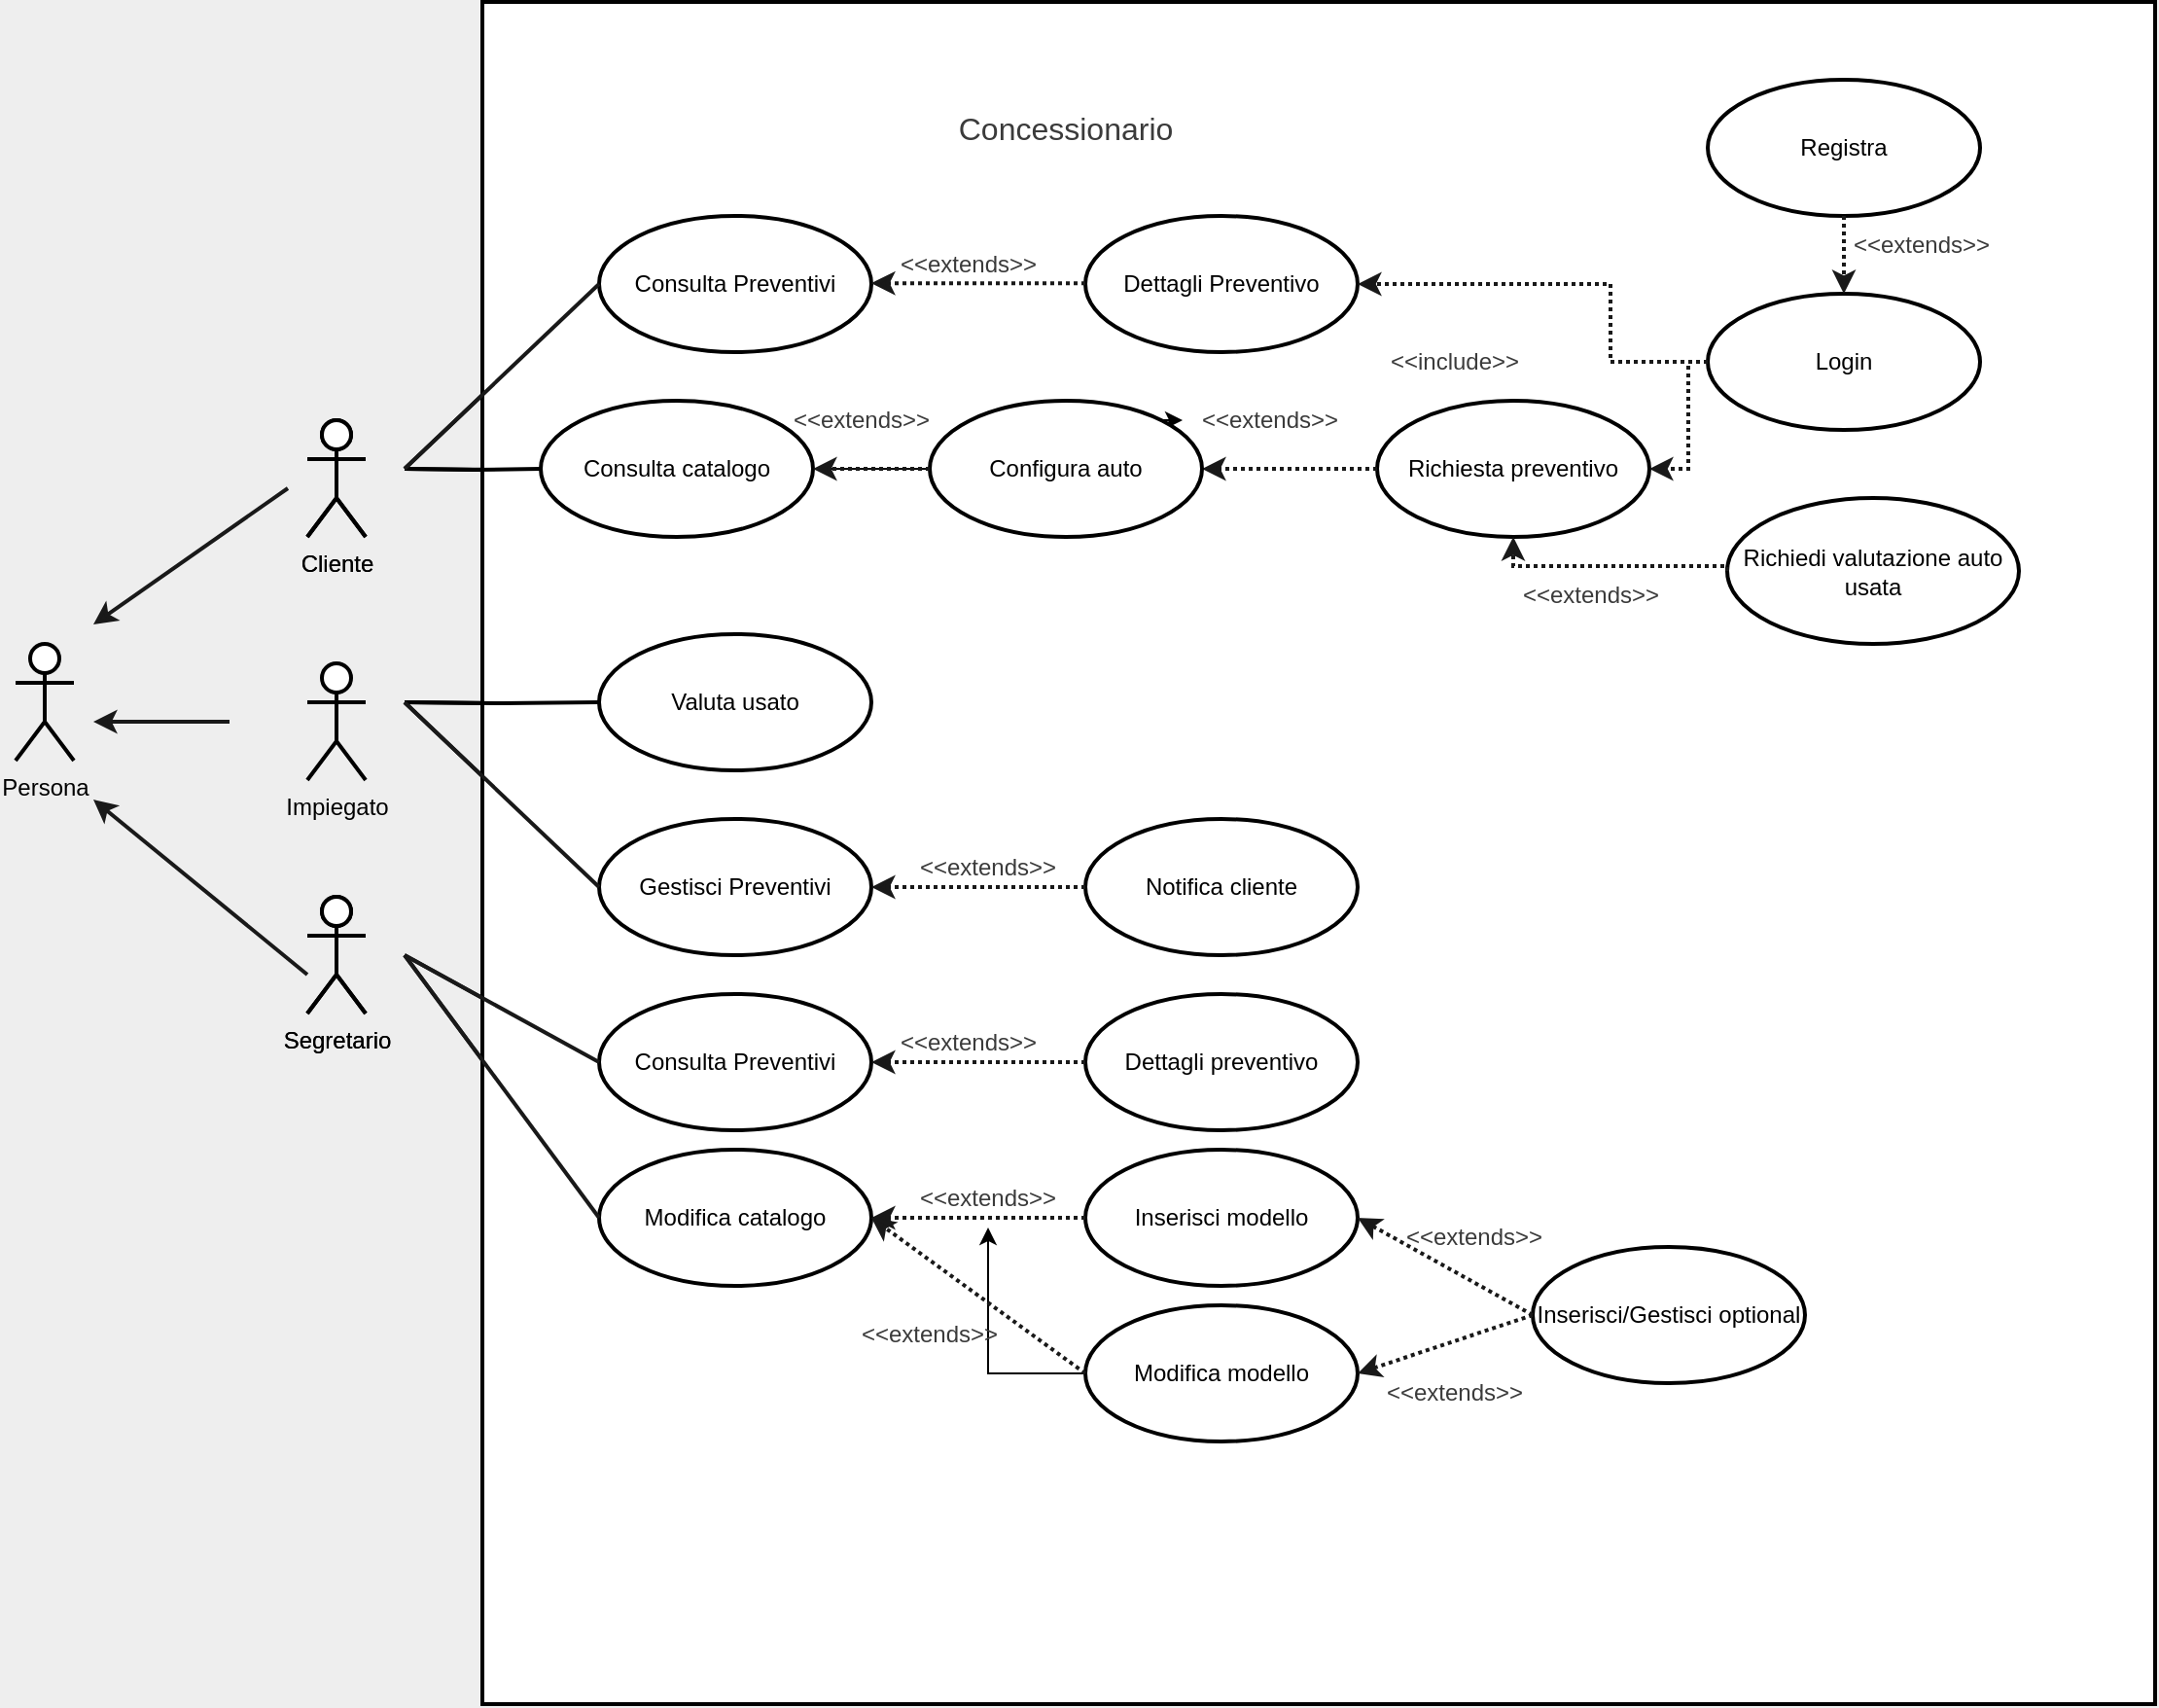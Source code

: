 <mxfile version="20.5.3" type="embed"><diagram id="ERxrzM34JgP0kjhDalQf" name="Page-1"><mxGraphModel dx="605" dy="551" grid="1" gridSize="10" guides="1" tooltips="1" connect="1" arrows="1" fold="1" page="0" pageScale="1" pageWidth="827" pageHeight="1169" background="#EEEEEE" math="0" shadow="0"><root><mxCell id="0"/><mxCell id="1" parent="0"/><mxCell id="130" style="edgeStyle=orthogonalEdgeStyle;rounded=0;orthogonalLoop=1;jettySize=auto;html=1;strokeColor=#000000;strokeWidth=2;fontColor=#000000;endArrow=none;endFill=0;" parent="1" target="129" edge="1"><mxGeometry relative="1" as="geometry"><mxPoint x="360" y="320" as="sourcePoint"/></mxGeometry></mxCell><mxCell id="111" value="Cliente" style="shape=umlActor;verticalLabelPosition=bottom;verticalAlign=top;html=1;strokeColor=#000000;strokeWidth=2;fontColor=#000000;fillColor=#FFFFFF;" parent="1" vertex="1"><mxGeometry x="310" y="295" width="30" height="60" as="geometry"/></mxCell><mxCell id="120" value="Richiesta preventivo" style="ellipse;whiteSpace=wrap;html=1;strokeColor=#000000;strokeWidth=2;fontColor=#000000;fillColor=#FFFFFF;" parent="1" vertex="1"><mxGeometry x="710" y="285" width="140" height="70" as="geometry"/></mxCell><mxCell id="144" style="edgeStyle=orthogonalEdgeStyle;rounded=0;orthogonalLoop=1;jettySize=auto;html=1;strokeColor=#191919;strokeWidth=2;dashed=1;dashPattern=1 1;" parent="1" source="129" target="120" edge="1"><mxGeometry relative="1" as="geometry"/></mxCell><mxCell id="129" value="Consulta catalogo" style="ellipse;whiteSpace=wrap;html=1;strokeColor=#000000;strokeWidth=2;fontColor=#000000;fillColor=#FFFFFF;" parent="1" vertex="1"><mxGeometry x="460" y="285" width="140" height="70" as="geometry"/></mxCell><mxCell id="131" value="Registra" style="ellipse;whiteSpace=wrap;html=1;strokeColor=#000000;strokeWidth=2;fontColor=#000000;fillColor=#FFFFFF;" parent="1" vertex="1"><mxGeometry x="860" y="320" width="140" height="70" as="geometry"/></mxCell><mxCell id="138" value="Segretario" style="shape=umlActor;verticalLabelPosition=bottom;verticalAlign=top;html=1;strokeColor=#000000;strokeWidth=2;fontColor=#000000;fillColor=#FFFFFF;" parent="1" vertex="1"><mxGeometry x="310" y="540" width="30" height="60" as="geometry"/></mxCell><mxCell id="139" value="Impiegato" style="shape=umlActor;verticalLabelPosition=bottom;verticalAlign=top;html=1;strokeColor=#000000;strokeWidth=2;fontColor=#000000;fillColor=#FFFFFF;" parent="1" vertex="1"><mxGeometry x="310" y="420" width="30" height="60" as="geometry"/></mxCell><mxCell id="147" style="edgeStyle=orthogonalEdgeStyle;rounded=0;orthogonalLoop=1;jettySize=auto;html=1;strokeColor=#191919;strokeWidth=2;dashed=1;dashPattern=1 1;" parent="1" source="146" target="120" edge="1"><mxGeometry relative="1" as="geometry"/></mxCell><mxCell id="146" value="Login" style="ellipse;whiteSpace=wrap;html=1;strokeColor=#000000;strokeWidth=2;fontColor=#000000;fillColor=#FFFFFF;" parent="1" vertex="1"><mxGeometry x="710" y="405" width="140" height="70" as="geometry"/></mxCell><mxCell id="148" value="&amp;lt;&amp;lt;include&amp;gt;&amp;gt;" style="text;html=1;strokeColor=none;fillColor=none;align=center;verticalAlign=middle;whiteSpace=wrap;rounded=0;fontColor=#3B3B3B;" parent="1" vertex="1"><mxGeometry x="710" y="370" width="60" height="30" as="geometry"/></mxCell><mxCell id="149" style="edgeStyle=orthogonalEdgeStyle;rounded=0;orthogonalLoop=1;jettySize=auto;html=1;exitX=0.5;exitY=1;exitDx=0;exitDy=0;strokeColor=#191919;strokeWidth=2;fontColor=#3B3B3B;endArrow=none;endFill=0;" parent="1" source="146" target="146" edge="1"><mxGeometry relative="1" as="geometry"/></mxCell><mxCell id="153" value="" style="endArrow=classic;html=1;rounded=0;strokeColor=#191919;strokeWidth=2;fontColor=#3B3B3B;entryX=1;entryY=0;entryDx=0;entryDy=0;dashed=1;dashPattern=1 1;" parent="1" source="131" target="146" edge="1"><mxGeometry width="50" height="50" relative="1" as="geometry"><mxPoint x="860" y="390" as="sourcePoint"/><mxPoint x="880" y="250" as="targetPoint"/></mxGeometry></mxCell><mxCell id="154" value="&amp;lt;&amp;lt;extends&amp;gt;&amp;gt;" style="text;html=1;strokeColor=none;fillColor=none;align=center;verticalAlign=middle;whiteSpace=wrap;rounded=0;fontColor=#3B3B3B;" parent="1" vertex="1"><mxGeometry x="850" y="400" width="60" height="30" as="geometry"/></mxCell><mxCell id="155" value="&amp;lt;&amp;lt;extends&amp;gt;&amp;gt;" style="text;html=1;strokeColor=none;fillColor=none;align=center;verticalAlign=middle;whiteSpace=wrap;rounded=0;fontColor=#3B3B3B;" parent="1" vertex="1"><mxGeometry x="620" y="290" width="60" height="30" as="geometry"/></mxCell><mxCell id="156" value="Finalizza preventivo" style="ellipse;whiteSpace=wrap;html=1;strokeColor=#000000;strokeWidth=2;fontColor=#000000;fillColor=#FFFFFF;" parent="1" vertex="1"><mxGeometry x="460" y="405" width="140" height="70" as="geometry"/></mxCell><mxCell id="157" style="edgeStyle=orthogonalEdgeStyle;rounded=0;orthogonalLoop=1;jettySize=auto;html=1;strokeColor=#000000;strokeWidth=2;fontColor=#000000;endArrow=none;endFill=0;entryX=0;entryY=0.5;entryDx=0;entryDy=0;" parent="1" target="156" edge="1"><mxGeometry relative="1" as="geometry"><mxPoint x="360" y="440" as="sourcePoint"/><mxPoint x="470" y="330" as="targetPoint"/></mxGeometry></mxCell><mxCell id="161" value="Gestisci preventivo" style="ellipse;whiteSpace=wrap;html=1;strokeColor=#000000;strokeWidth=2;fontColor=#000000;fillColor=#FFFFFF;" parent="1" vertex="1"><mxGeometry x="460" y="500" width="140" height="70" as="geometry"/></mxCell><mxCell id="168" value="" style="endArrow=none;html=1;rounded=0;strokeColor=#191919;strokeWidth=2;fontColor=#3B3B3B;entryX=0;entryY=0.5;entryDx=0;entryDy=0;" parent="1" target="161" edge="1"><mxGeometry width="50" height="50" relative="1" as="geometry"><mxPoint x="360" y="440" as="sourcePoint"/><mxPoint x="500" y="520" as="targetPoint"/></mxGeometry></mxCell><mxCell id="169" value="Visualizza preventivi" style="ellipse;whiteSpace=wrap;html=1;strokeColor=#000000;strokeWidth=2;fontColor=#000000;fillColor=#FFFFFF;" parent="1" vertex="1"><mxGeometry x="460" y="590" width="140" height="70" as="geometry"/></mxCell><mxCell id="173" value="Conferma preventivo" style="ellipse;whiteSpace=wrap;html=1;strokeColor=#000000;strokeWidth=2;fontColor=#000000;fillColor=#FFFFFF;" parent="1" vertex="1"><mxGeometry x="710" y="190" width="140" height="70" as="geometry"/></mxCell><mxCell id="175" value="" style="endArrow=classic;html=1;rounded=0;dashed=1;dashPattern=1 1;strokeColor=#191919;strokeWidth=2;fontColor=#3B3B3B;entryX=0;entryY=0.5;entryDx=0;entryDy=0;exitX=1;exitY=0.5;exitDx=0;exitDy=0;" parent="1" source="186" target="173" edge="1"><mxGeometry width="50" height="50" relative="1" as="geometry"><mxPoint x="760" y="310" as="sourcePoint"/><mxPoint x="810" y="260" as="targetPoint"/></mxGeometry></mxCell><mxCell id="176" value="&amp;lt;&amp;lt;extends&amp;gt;&amp;gt;" style="text;html=1;strokeColor=none;fillColor=none;align=center;verticalAlign=middle;whiteSpace=wrap;rounded=0;fontColor=#3B3B3B;" parent="1" vertex="1"><mxGeometry x="620" y="200" width="60" height="30" as="geometry"/></mxCell><mxCell id="177" value="" style="endArrow=none;html=1;rounded=0;strokeColor=#191919;strokeWidth=2;fontColor=#3B3B3B;entryX=0;entryY=0.5;entryDx=0;entryDy=0;" parent="1" target="169" edge="1"><mxGeometry width="50" height="50" relative="1" as="geometry"><mxPoint x="360" y="570" as="sourcePoint"/><mxPoint x="460" y="570" as="targetPoint"/></mxGeometry></mxCell><mxCell id="180" value="Inserisci modello" style="ellipse;whiteSpace=wrap;html=1;strokeColor=#000000;strokeWidth=2;fontColor=#000000;fillColor=#FFFFFF;" parent="1" vertex="1"><mxGeometry x="460" y="670" width="140" height="70" as="geometry"/></mxCell><mxCell id="181" value="Inserisci optional" style="ellipse;whiteSpace=wrap;html=1;strokeColor=#000000;strokeWidth=2;fontColor=#000000;fillColor=#FFFFFF;" parent="1" vertex="1"><mxGeometry x="710" y="670" width="140" height="70" as="geometry"/></mxCell><mxCell id="182" value="" style="endArrow=none;html=1;rounded=0;strokeColor=#191919;strokeWidth=2;fontColor=#3B3B3B;entryX=0;entryY=0.5;entryDx=0;entryDy=0;" parent="1" target="180" edge="1"><mxGeometry width="50" height="50" relative="1" as="geometry"><mxPoint x="360" y="570" as="sourcePoint"/><mxPoint x="470" y="635" as="targetPoint"/></mxGeometry></mxCell><mxCell id="183" value="" style="endArrow=classic;html=1;rounded=0;strokeColor=#191919;strokeWidth=2;fontColor=#3B3B3B;entryX=1;entryY=0.5;entryDx=0;entryDy=0;exitX=0;exitY=0.5;exitDx=0;exitDy=0;dashed=1;dashPattern=1 1;" parent="1" source="181" target="180" edge="1"><mxGeometry width="50" height="50" relative="1" as="geometry"><mxPoint x="720" y="660" as="sourcePoint"/><mxPoint x="770" y="610" as="targetPoint"/></mxGeometry></mxCell><mxCell id="184" value="&amp;lt;&amp;lt;extends&amp;gt;&amp;gt;" style="text;html=1;strokeColor=none;fillColor=none;align=center;verticalAlign=middle;whiteSpace=wrap;rounded=0;fontColor=#3B3B3B;" parent="1" vertex="1"><mxGeometry x="630" y="680" width="60" height="30" as="geometry"/></mxCell><mxCell id="185" value="&lt;font style=&quot;font-size: 16px;&quot;&gt;Concessionario&lt;/font&gt;" style="text;html=1;strokeColor=none;fillColor=none;align=center;verticalAlign=middle;whiteSpace=wrap;rounded=0;fontColor=#3B3B3B;" parent="1" vertex="1"><mxGeometry x="670" y="130" width="60" height="30" as="geometry"/></mxCell><mxCell id="186" value="Visualizza ordini" style="ellipse;whiteSpace=wrap;html=1;strokeColor=#000000;strokeWidth=2;fontColor=#000000;fillColor=#FFFFFF;" parent="1" vertex="1"><mxGeometry x="460" y="190" width="140" height="70" as="geometry"/></mxCell><mxCell id="188" value="" style="endArrow=none;html=1;rounded=0;strokeColor=#191919;strokeWidth=2;fontSize=16;fontColor=#0D0D0D;entryX=0;entryY=0.5;entryDx=0;entryDy=0;" parent="1" target="186" edge="1"><mxGeometry width="50" height="50" relative="1" as="geometry"><mxPoint x="360" y="320" as="sourcePoint"/><mxPoint x="450" y="240" as="targetPoint"/></mxGeometry></mxCell><mxCell id="189" value="" style="html=1;fillColor=#FFFFFF;strokeWidth=2;strokeColor=#000000;" parent="1" vertex="1"><mxGeometry x="400" y="80" width="860" height="875" as="geometry"/></mxCell><mxCell id="190" style="edgeStyle=orthogonalEdgeStyle;rounded=0;orthogonalLoop=1;jettySize=auto;html=1;strokeColor=#000000;strokeWidth=2;fontColor=#000000;endArrow=none;endFill=0;" parent="1" target="194" edge="1"><mxGeometry relative="1" as="geometry"><mxPoint x="360" y="320" as="sourcePoint"/></mxGeometry></mxCell><mxCell id="191" value="Cliente" style="shape=umlActor;verticalLabelPosition=bottom;verticalAlign=top;html=1;strokeColor=#000000;strokeWidth=2;fontColor=#000000;fillColor=#FFFFFF;" parent="1" vertex="1"><mxGeometry x="310" y="295" width="30" height="60" as="geometry"/></mxCell><mxCell id="192" value="Richiesta preventivo" style="ellipse;whiteSpace=wrap;html=1;strokeColor=#000000;strokeWidth=2;fontColor=#000000;fillColor=#FFFFFF;" parent="1" vertex="1"><mxGeometry x="860" y="285" width="140" height="70" as="geometry"/></mxCell><mxCell id="266" value="" style="edgeStyle=orthogonalEdgeStyle;rounded=0;orthogonalLoop=1;jettySize=auto;html=1;" parent="1" source="194" target="207" edge="1"><mxGeometry relative="1" as="geometry"/></mxCell><mxCell id="194" value="Consulta catalogo" style="ellipse;whiteSpace=wrap;html=1;strokeColor=#000000;strokeWidth=2;fontColor=#000000;fillColor=#FFFFFF;" parent="1" vertex="1"><mxGeometry x="430" y="285" width="140" height="70" as="geometry"/></mxCell><mxCell id="195" value="Registra" style="ellipse;whiteSpace=wrap;html=1;strokeColor=#000000;strokeWidth=2;fontColor=#000000;fillColor=#FFFFFF;" parent="1" vertex="1"><mxGeometry x="1030" y="120" width="140" height="70" as="geometry"/></mxCell><mxCell id="197" value="Segretario" style="shape=umlActor;verticalLabelPosition=bottom;verticalAlign=top;html=1;strokeColor=#000000;strokeWidth=2;fontColor=#000000;fillColor=#FFFFFF;" parent="1" vertex="1"><mxGeometry x="310" y="540" width="30" height="60" as="geometry"/></mxCell><mxCell id="199" value="" style="endArrow=classic;html=1;rounded=0;strokeWidth=2;strokeColor=#191919;" parent="1" edge="1"><mxGeometry width="50" height="50" relative="1" as="geometry"><mxPoint x="270" y="450" as="sourcePoint"/><mxPoint x="200" y="450" as="targetPoint"/></mxGeometry></mxCell><mxCell id="200" value="" style="endArrow=classic;html=1;rounded=0;strokeWidth=2;strokeColor=#191919;" parent="1" edge="1"><mxGeometry width="50" height="50" relative="1" as="geometry"><mxPoint x="310" y="580" as="sourcePoint"/><mxPoint x="200" y="490" as="targetPoint"/></mxGeometry></mxCell><mxCell id="201" style="edgeStyle=orthogonalEdgeStyle;rounded=0;orthogonalLoop=1;jettySize=auto;html=1;strokeColor=#191919;strokeWidth=2;dashed=1;dashPattern=1 1;exitX=0;exitY=0.5;exitDx=0;exitDy=0;" parent="1" source="202" target="192" edge="1"><mxGeometry relative="1" as="geometry"><Array as="points"><mxPoint x="1020" y="265"/><mxPoint x="1020" y="320"/></Array></mxGeometry></mxCell><mxCell id="202" value="Login" style="ellipse;whiteSpace=wrap;html=1;strokeColor=#000000;strokeWidth=2;fontColor=#000000;fillColor=#FFFFFF;" parent="1" vertex="1"><mxGeometry x="1030" y="230" width="140" height="70" as="geometry"/></mxCell><mxCell id="203" value="&amp;lt;&amp;lt;include&amp;gt;&amp;gt;" style="text;html=1;strokeColor=none;fillColor=none;align=center;verticalAlign=middle;whiteSpace=wrap;rounded=0;fontColor=#3B3B3B;" parent="1" vertex="1"><mxGeometry x="870" y="250" width="60" height="30" as="geometry"/></mxCell><mxCell id="204" style="edgeStyle=orthogonalEdgeStyle;rounded=0;orthogonalLoop=1;jettySize=auto;html=1;exitX=0.5;exitY=1;exitDx=0;exitDy=0;strokeColor=#191919;strokeWidth=2;fontColor=#3B3B3B;endArrow=none;endFill=0;" parent="1" source="202" target="202" edge="1"><mxGeometry relative="1" as="geometry"/></mxCell><mxCell id="205" value="" style="endArrow=classic;html=1;rounded=0;strokeColor=#191919;strokeWidth=2;fontColor=#3B3B3B;dashed=1;dashPattern=1 1;" parent="1" source="195" target="202" edge="1"><mxGeometry width="50" height="50" relative="1" as="geometry"><mxPoint x="860" y="390" as="sourcePoint"/><mxPoint x="980" y="230" as="targetPoint"/></mxGeometry></mxCell><mxCell id="206" value="&amp;lt;&amp;lt;extends&amp;gt;&amp;gt;" style="text;html=1;strokeColor=none;fillColor=none;align=center;verticalAlign=middle;whiteSpace=wrap;rounded=0;fontColor=#3B3B3B;" parent="1" vertex="1"><mxGeometry x="1110" y="190" width="60" height="30" as="geometry"/></mxCell><mxCell id="207" value="&amp;lt;&amp;lt;extends&amp;gt;&amp;gt;" style="text;html=1;strokeColor=none;fillColor=none;align=center;verticalAlign=middle;whiteSpace=wrap;rounded=0;fontColor=#3B3B3B;" parent="1" vertex="1"><mxGeometry x="760" y="270" width="90" height="50" as="geometry"/></mxCell><mxCell id="208" value="Valuta usato" style="ellipse;whiteSpace=wrap;html=1;strokeColor=#000000;strokeWidth=2;fontColor=#000000;fillColor=#FFFFFF;" parent="1" vertex="1"><mxGeometry x="460" y="405" width="140" height="70" as="geometry"/></mxCell><mxCell id="209" style="edgeStyle=orthogonalEdgeStyle;rounded=0;orthogonalLoop=1;jettySize=auto;html=1;strokeColor=#000000;strokeWidth=2;fontColor=#000000;endArrow=none;endFill=0;entryX=0;entryY=0.5;entryDx=0;entryDy=0;" parent="1" target="208" edge="1"><mxGeometry relative="1" as="geometry"><mxPoint x="360" y="440" as="sourcePoint"/><mxPoint x="470" y="330" as="targetPoint"/></mxGeometry></mxCell><mxCell id="210" value="Gestisci Preventivi" style="ellipse;whiteSpace=wrap;html=1;strokeColor=#000000;strokeWidth=2;fontColor=#000000;fillColor=#FFFFFF;" parent="1" vertex="1"><mxGeometry x="460" y="500" width="140" height="70" as="geometry"/></mxCell><mxCell id="211" value="" style="endArrow=none;html=1;rounded=0;strokeColor=#191919;strokeWidth=2;fontColor=#3B3B3B;entryX=0;entryY=0.5;entryDx=0;entryDy=0;" parent="1" target="210" edge="1"><mxGeometry width="50" height="50" relative="1" as="geometry"><mxPoint x="360" y="440" as="sourcePoint"/><mxPoint x="500" y="520" as="targetPoint"/></mxGeometry></mxCell><mxCell id="212" value="Consulta Preventivi" style="ellipse;whiteSpace=wrap;html=1;strokeColor=#000000;strokeWidth=2;fontColor=#000000;fillColor=#FFFFFF;" parent="1" vertex="1"><mxGeometry x="460" y="590" width="140" height="70" as="geometry"/></mxCell><mxCell id="213" value="Dettagli Preventivo" style="ellipse;whiteSpace=wrap;html=1;strokeColor=#000000;strokeWidth=2;fontColor=#000000;fillColor=#FFFFFF;" parent="1" vertex="1"><mxGeometry x="710" y="190" width="140" height="70" as="geometry"/></mxCell><mxCell id="215" value="&amp;lt;&amp;lt;extends&amp;gt;&amp;gt;" style="text;html=1;strokeColor=none;fillColor=none;align=center;verticalAlign=middle;whiteSpace=wrap;rounded=0;fontColor=#3B3B3B;" parent="1" vertex="1"><mxGeometry x="620" y="200" width="60" height="30" as="geometry"/></mxCell><mxCell id="216" value="" style="endArrow=none;html=1;rounded=0;strokeColor=#191919;strokeWidth=2;fontColor=#3B3B3B;entryX=0;entryY=0.5;entryDx=0;entryDy=0;" parent="1" target="212" edge="1"><mxGeometry width="50" height="50" relative="1" as="geometry"><mxPoint x="360" y="570" as="sourcePoint"/><mxPoint x="460" y="570" as="targetPoint"/></mxGeometry></mxCell><mxCell id="217" value="Modifica catalogo" style="ellipse;whiteSpace=wrap;html=1;strokeColor=#000000;strokeWidth=2;fontColor=#000000;fillColor=#FFFFFF;" parent="1" vertex="1"><mxGeometry x="460" y="670" width="140" height="70" as="geometry"/></mxCell><mxCell id="239" value="" style="edgeStyle=orthogonalEdgeStyle;rounded=0;orthogonalLoop=1;jettySize=auto;html=1;" parent="1" source="218" target="221" edge="1"><mxGeometry relative="1" as="geometry"/></mxCell><mxCell id="218" value="Modifica modello" style="ellipse;whiteSpace=wrap;html=1;strokeColor=#000000;strokeWidth=2;fontColor=#000000;fillColor=#FFFFFF;" parent="1" vertex="1"><mxGeometry x="710" y="750" width="140" height="70" as="geometry"/></mxCell><mxCell id="219" value="" style="endArrow=none;html=1;rounded=0;strokeColor=#191919;strokeWidth=2;fontColor=#3B3B3B;entryX=0;entryY=0.5;entryDx=0;entryDy=0;" parent="1" target="217" edge="1"><mxGeometry width="50" height="50" relative="1" as="geometry"><mxPoint x="360" y="570" as="sourcePoint"/><mxPoint x="470" y="635" as="targetPoint"/></mxGeometry></mxCell><mxCell id="220" value="" style="endArrow=classic;html=1;rounded=0;strokeColor=#191919;strokeWidth=2;fontColor=#3B3B3B;entryX=1;entryY=0.5;entryDx=0;entryDy=0;exitX=0;exitY=0.5;exitDx=0;exitDy=0;dashed=1;dashPattern=1 1;" parent="1" source="218" target="217" edge="1"><mxGeometry width="50" height="50" relative="1" as="geometry"><mxPoint x="720" y="660" as="sourcePoint"/><mxPoint x="770" y="610" as="targetPoint"/></mxGeometry></mxCell><mxCell id="221" value="&amp;lt;&amp;lt;extends&amp;gt;&amp;gt;" style="text;html=1;strokeColor=none;fillColor=none;align=center;verticalAlign=middle;whiteSpace=wrap;rounded=0;fontColor=#3B3B3B;" parent="1" vertex="1"><mxGeometry x="630" y="680" width="60" height="30" as="geometry"/></mxCell><mxCell id="222" value="&lt;font style=&quot;font-size: 16px;&quot;&gt;Concessionario&lt;/font&gt;" style="text;html=1;strokeColor=none;fillColor=none;align=center;verticalAlign=middle;whiteSpace=wrap;rounded=0;fontColor=#3B3B3B;" parent="1" vertex="1"><mxGeometry x="670" y="130" width="60" height="30" as="geometry"/></mxCell><mxCell id="223" value="Consulta Preventivi" style="ellipse;whiteSpace=wrap;html=1;strokeColor=#000000;strokeWidth=2;fontColor=#000000;fillColor=#FFFFFF;" parent="1" vertex="1"><mxGeometry x="460" y="190" width="140" height="70" as="geometry"/></mxCell><mxCell id="224" value="" style="endArrow=none;html=1;rounded=0;strokeColor=#191919;strokeWidth=2;fontSize=16;fontColor=#0D0D0D;entryX=0;entryY=0.5;entryDx=0;entryDy=0;" parent="1" target="223" edge="1"><mxGeometry width="50" height="50" relative="1" as="geometry"><mxPoint x="360" y="320" as="sourcePoint"/><mxPoint x="450" y="240" as="targetPoint"/></mxGeometry></mxCell><mxCell id="227" value="" style="endArrow=classic;html=1;rounded=0;strokeWidth=2;strokeColor=#191919;" parent="1" edge="1"><mxGeometry width="50" height="50" relative="1" as="geometry"><mxPoint x="300" y="330" as="sourcePoint"/><mxPoint x="200" y="400" as="targetPoint"/></mxGeometry></mxCell><mxCell id="228" value="Persona&lt;br&gt;" style="shape=umlActor;verticalLabelPosition=bottom;verticalAlign=top;html=1;strokeColor=#000000;strokeWidth=2;fontColor=#000000;fillColor=#FFFFFF;" parent="1" vertex="1"><mxGeometry x="160" y="410" width="30" height="60" as="geometry"/></mxCell><mxCell id="235" style="edgeStyle=orthogonalEdgeStyle;rounded=0;orthogonalLoop=1;jettySize=auto;html=1;strokeColor=#191919;strokeWidth=2;dashed=1;dashPattern=1 1;exitX=0;exitY=0.5;exitDx=0;exitDy=0;" parent="1" source="202" target="213" edge="1"><mxGeometry relative="1" as="geometry"><mxPoint x="900" y="260" as="sourcePoint"/><mxPoint x="860" y="330" as="targetPoint"/><Array as="points"><mxPoint x="980" y="265"/><mxPoint x="980" y="225"/></Array></mxGeometry></mxCell><mxCell id="236" value="Inserisci/Gestisci optional" style="ellipse;whiteSpace=wrap;html=1;strokeColor=#000000;strokeWidth=2;fontColor=#000000;fillColor=#FFFFFF;" parent="1" vertex="1"><mxGeometry x="940" y="720" width="140" height="70" as="geometry"/></mxCell><mxCell id="238" value="Inserisci modello" style="ellipse;whiteSpace=wrap;html=1;strokeColor=#000000;strokeWidth=2;fontColor=#000000;fillColor=#FFFFFF;" parent="1" vertex="1"><mxGeometry x="710" y="670" width="140" height="70" as="geometry"/></mxCell><mxCell id="240" value="" style="endArrow=classic;html=1;rounded=0;strokeColor=#191919;strokeWidth=2;fontColor=#3B3B3B;exitX=0;exitY=0.5;exitDx=0;exitDy=0;dashed=1;dashPattern=1 1;" parent="1" source="238" edge="1"><mxGeometry width="50" height="50" relative="1" as="geometry"><mxPoint x="780" y="715" as="sourcePoint"/><mxPoint x="600" y="705" as="targetPoint"/></mxGeometry></mxCell><mxCell id="241" value="&amp;lt;&amp;lt;extends&amp;gt;&amp;gt;" style="text;html=1;strokeColor=none;fillColor=none;align=center;verticalAlign=middle;whiteSpace=wrap;rounded=0;fontColor=#3B3B3B;" parent="1" vertex="1"><mxGeometry x="600" y="750" width="60" height="30" as="geometry"/></mxCell><mxCell id="242" value="" style="endArrow=classic;html=1;rounded=0;strokeColor=#191919;strokeWidth=2;fontColor=#3B3B3B;entryX=1;entryY=0.5;entryDx=0;entryDy=0;exitX=0;exitY=0.5;exitDx=0;exitDy=0;dashed=1;dashPattern=1 1;" parent="1" source="236" target="238" edge="1"><mxGeometry width="50" height="50" relative="1" as="geometry"><mxPoint x="780" y="715" as="sourcePoint"/><mxPoint x="610" y="715" as="targetPoint"/></mxGeometry></mxCell><mxCell id="243" value="" style="endArrow=classic;html=1;rounded=0;strokeColor=#191919;strokeWidth=2;fontColor=#3B3B3B;entryX=1;entryY=0.5;entryDx=0;entryDy=0;exitX=0;exitY=0.5;exitDx=0;exitDy=0;dashed=1;dashPattern=1 1;" parent="1" source="236" target="218" edge="1"><mxGeometry width="50" height="50" relative="1" as="geometry"><mxPoint x="930" y="625" as="sourcePoint"/><mxPoint x="830" y="625" as="targetPoint"/></mxGeometry></mxCell><mxCell id="244" value="&amp;lt;&amp;lt;extends&amp;gt;&amp;gt;" style="text;html=1;strokeColor=none;fillColor=none;align=center;verticalAlign=middle;whiteSpace=wrap;rounded=0;fontColor=#3B3B3B;" parent="1" vertex="1"><mxGeometry x="880" y="700" width="60" height="30" as="geometry"/></mxCell><mxCell id="245" value="&amp;lt;&amp;lt;extends&amp;gt;&amp;gt;" style="text;html=1;strokeColor=none;fillColor=none;align=center;verticalAlign=middle;whiteSpace=wrap;rounded=0;fontColor=#3B3B3B;" parent="1" vertex="1"><mxGeometry x="870" y="780" width="60" height="30" as="geometry"/></mxCell><mxCell id="246" value="Notifica cliente" style="ellipse;whiteSpace=wrap;html=1;strokeColor=#000000;strokeWidth=2;fontColor=#000000;fillColor=#FFFFFF;" parent="1" vertex="1"><mxGeometry x="710" y="500" width="140" height="70" as="geometry"/></mxCell><mxCell id="247" value="" style="endArrow=classic;html=1;rounded=0;dashed=1;dashPattern=1 1;strokeColor=#191919;strokeWidth=2;fontColor=#3B3B3B;entryX=1;entryY=0.5;entryDx=0;entryDy=0;exitX=0;exitY=0.5;exitDx=0;exitDy=0;" parent="1" source="246" target="210" edge="1"><mxGeometry width="50" height="50" relative="1" as="geometry"><mxPoint x="600" y="535" as="sourcePoint"/><mxPoint x="810" y="570" as="targetPoint"/></mxGeometry></mxCell><mxCell id="248" value="&amp;lt;&amp;lt;extends&amp;gt;&amp;gt;" style="text;html=1;strokeColor=none;fillColor=none;align=center;verticalAlign=middle;whiteSpace=wrap;rounded=0;fontColor=#3B3B3B;" parent="1" vertex="1"><mxGeometry x="630" y="510" width="60" height="30" as="geometry"/></mxCell><mxCell id="254" style="edgeStyle=orthogonalEdgeStyle;rounded=0;orthogonalLoop=1;jettySize=auto;html=1;strokeColor=#191919;strokeWidth=2;dashed=1;dashPattern=1 1;exitX=0;exitY=0.5;exitDx=0;exitDy=0;entryX=1;entryY=0.5;entryDx=0;entryDy=0;" parent="1" source="192" target="265" edge="1"><mxGeometry relative="1" as="geometry"><mxPoint x="700" y="320" as="sourcePoint"/><mxPoint x="600" y="320" as="targetPoint"/></mxGeometry></mxCell><mxCell id="255" style="edgeStyle=orthogonalEdgeStyle;rounded=0;orthogonalLoop=1;jettySize=auto;html=1;strokeColor=#191919;strokeWidth=2;dashed=1;dashPattern=1 1;exitX=0;exitY=0.5;exitDx=0;exitDy=0;" parent="1" edge="1"><mxGeometry relative="1" as="geometry"><mxPoint x="710.0" y="224.58" as="sourcePoint"/><mxPoint x="600" y="224.58" as="targetPoint"/></mxGeometry></mxCell><mxCell id="256" value="Dettagli preventivo" style="ellipse;whiteSpace=wrap;html=1;strokeColor=#000000;strokeWidth=2;fontColor=#000000;fillColor=#FFFFFF;" parent="1" vertex="1"><mxGeometry x="710" y="590" width="140" height="70" as="geometry"/></mxCell><mxCell id="257" value="&amp;lt;&amp;lt;extends&amp;gt;&amp;gt;" style="text;html=1;strokeColor=none;fillColor=none;align=center;verticalAlign=middle;whiteSpace=wrap;rounded=0;fontColor=#3B3B3B;" parent="1" vertex="1"><mxGeometry x="620" y="600" width="60" height="30" as="geometry"/></mxCell><mxCell id="258" style="edgeStyle=orthogonalEdgeStyle;rounded=0;orthogonalLoop=1;jettySize=auto;html=1;strokeColor=#191919;strokeWidth=2;dashed=1;dashPattern=1 1;exitX=0;exitY=0.5;exitDx=0;exitDy=0;" parent="1" source="256" target="212" edge="1"><mxGeometry relative="1" as="geometry"><mxPoint x="710.0" y="630" as="sourcePoint"/><mxPoint x="600" y="630" as="targetPoint"/></mxGeometry></mxCell><mxCell id="259" value="Richiedi valutazione auto usata" style="ellipse;whiteSpace=wrap;html=1;strokeColor=#000000;strokeWidth=2;fontColor=#000000;fillColor=#FFFFFF;" parent="1" vertex="1"><mxGeometry x="1040" y="335" width="150" height="75" as="geometry"/></mxCell><mxCell id="260" style="edgeStyle=orthogonalEdgeStyle;rounded=0;orthogonalLoop=1;jettySize=auto;html=1;strokeColor=#191919;strokeWidth=2;dashed=1;dashPattern=1 1;exitX=0;exitY=0.5;exitDx=0;exitDy=0;entryX=0.5;entryY=1;entryDx=0;entryDy=0;" parent="1" source="259" target="192" edge="1"><mxGeometry relative="1" as="geometry"><mxPoint x="720.0" y="330" as="sourcePoint"/><mxPoint x="610" y="330" as="targetPoint"/><Array as="points"><mxPoint x="1025" y="370"/><mxPoint x="910" y="370"/></Array></mxGeometry></mxCell><mxCell id="261" value="&amp;lt;&amp;lt;extends&amp;gt;&amp;gt;" style="text;html=1;strokeColor=none;fillColor=none;align=center;verticalAlign=middle;whiteSpace=wrap;rounded=0;fontColor=#3B3B3B;" parent="1" vertex="1"><mxGeometry x="940" y="370" width="60" height="30" as="geometry"/></mxCell><mxCell id="265" value="Configura auto" style="ellipse;whiteSpace=wrap;html=1;strokeColor=#000000;strokeWidth=2;fontColor=#000000;fillColor=#FFFFFF;" parent="1" vertex="1"><mxGeometry x="630" y="285" width="140" height="70" as="geometry"/></mxCell><mxCell id="267" style="edgeStyle=orthogonalEdgeStyle;rounded=0;orthogonalLoop=1;jettySize=auto;html=1;strokeColor=#191919;strokeWidth=2;dashed=1;dashPattern=1 1;exitX=0;exitY=0.5;exitDx=0;exitDy=0;entryX=1;entryY=0.5;entryDx=0;entryDy=0;" parent="1" source="265" target="194" edge="1"><mxGeometry relative="1" as="geometry"><mxPoint x="850" y="325" as="sourcePoint"/><mxPoint x="780" y="325" as="targetPoint"/></mxGeometry></mxCell><mxCell id="268" value="&amp;lt;&amp;lt;extends&amp;gt;&amp;gt;" style="text;html=1;strokeColor=none;fillColor=none;align=center;verticalAlign=middle;whiteSpace=wrap;rounded=0;fontColor=#3B3B3B;" parent="1" vertex="1"><mxGeometry x="550" y="270" width="90" height="50" as="geometry"/></mxCell></root></mxGraphModel></diagram></mxfile>